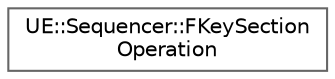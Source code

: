 digraph "Graphical Class Hierarchy"
{
 // INTERACTIVE_SVG=YES
 // LATEX_PDF_SIZE
  bgcolor="transparent";
  edge [fontname=Helvetica,fontsize=10,labelfontname=Helvetica,labelfontsize=10];
  node [fontname=Helvetica,fontsize=10,shape=box,height=0.2,width=0.4];
  rankdir="LR";
  Node0 [id="Node000000",label="UE::Sequencer::FKeySection\lOperation",height=0.2,width=0.4,color="grey40", fillcolor="white", style="filled",URL="$d0/d81/structUE_1_1Sequencer_1_1FKeySectionOperation.html",tooltip="Structure defining a section that needs to be keyed by specific channels."];
}
